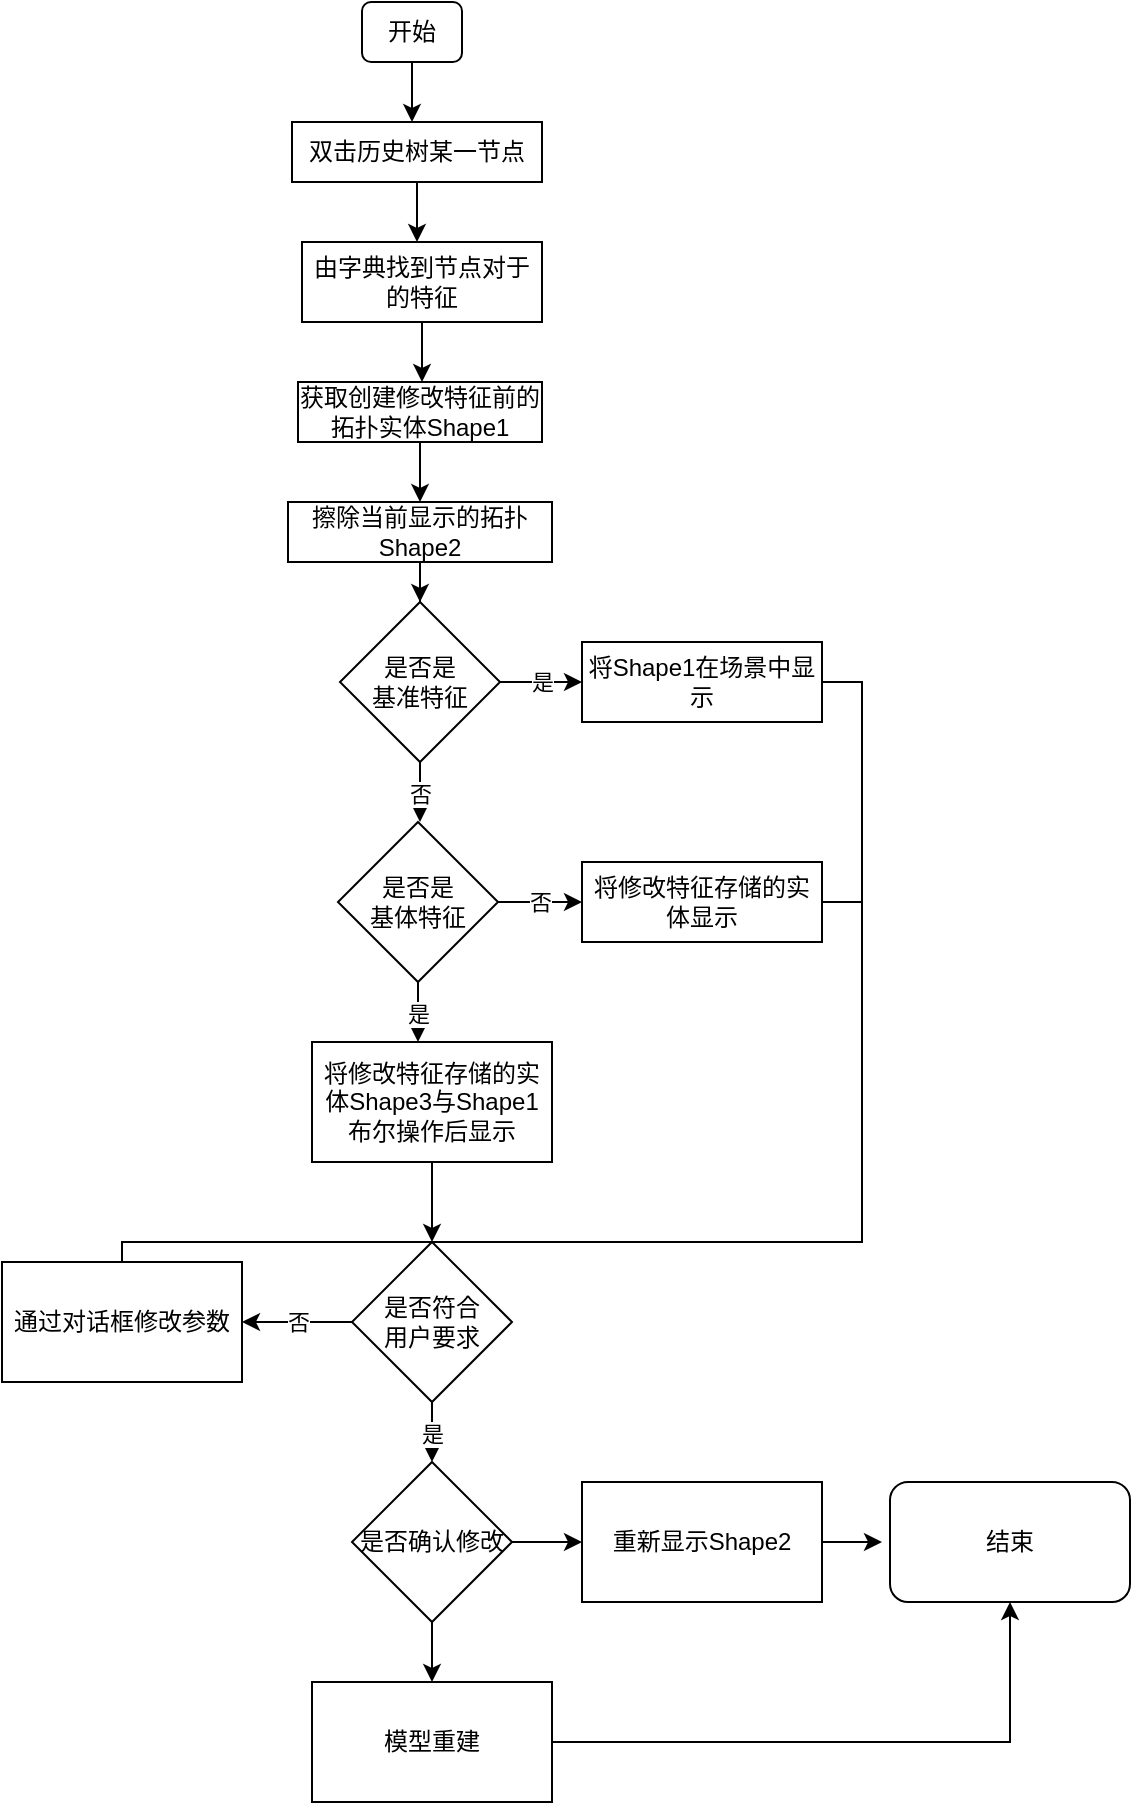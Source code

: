<mxfile version="21.0.6" type="github">
  <diagram name="第 1 页" id="IQUPoxUGQp5hp6mGDjeq">
    <mxGraphModel dx="2500" dy="885" grid="1" gridSize="10" guides="1" tooltips="1" connect="1" arrows="1" fold="1" page="1" pageScale="1" pageWidth="827" pageHeight="1169" math="0" shadow="0">
      <root>
        <mxCell id="0" />
        <mxCell id="1" parent="0" />
        <mxCell id="s2qasGXDU6sx1jrhp38d-2" style="edgeStyle=orthogonalEdgeStyle;rounded=0;orthogonalLoop=1;jettySize=auto;html=1;" edge="1" parent="1" source="s2qasGXDU6sx1jrhp38d-1">
          <mxGeometry relative="1" as="geometry">
            <mxPoint x="175" y="150" as="targetPoint" />
          </mxGeometry>
        </mxCell>
        <mxCell id="s2qasGXDU6sx1jrhp38d-1" value="开始" style="rounded=1;whiteSpace=wrap;html=1;" vertex="1" parent="1">
          <mxGeometry x="150" y="90" width="50" height="30" as="geometry" />
        </mxCell>
        <mxCell id="s2qasGXDU6sx1jrhp38d-4" style="edgeStyle=orthogonalEdgeStyle;rounded=0;orthogonalLoop=1;jettySize=auto;html=1;" edge="1" parent="1" source="s2qasGXDU6sx1jrhp38d-3">
          <mxGeometry relative="1" as="geometry">
            <mxPoint x="177.5" y="210" as="targetPoint" />
          </mxGeometry>
        </mxCell>
        <mxCell id="s2qasGXDU6sx1jrhp38d-3" value="双击历史树某一节点" style="rounded=0;whiteSpace=wrap;html=1;" vertex="1" parent="1">
          <mxGeometry x="115" y="150" width="125" height="30" as="geometry" />
        </mxCell>
        <mxCell id="s2qasGXDU6sx1jrhp38d-6" style="edgeStyle=orthogonalEdgeStyle;rounded=0;orthogonalLoop=1;jettySize=auto;html=1;" edge="1" parent="1" source="s2qasGXDU6sx1jrhp38d-5">
          <mxGeometry relative="1" as="geometry">
            <mxPoint x="180" y="280" as="targetPoint" />
          </mxGeometry>
        </mxCell>
        <mxCell id="s2qasGXDU6sx1jrhp38d-5" value="由字典找到节点对于的特征" style="rounded=0;whiteSpace=wrap;html=1;" vertex="1" parent="1">
          <mxGeometry x="120" y="210" width="120" height="40" as="geometry" />
        </mxCell>
        <mxCell id="s2qasGXDU6sx1jrhp38d-8" style="edgeStyle=orthogonalEdgeStyle;rounded=0;orthogonalLoop=1;jettySize=auto;html=1;" edge="1" parent="1" source="s2qasGXDU6sx1jrhp38d-7">
          <mxGeometry relative="1" as="geometry">
            <mxPoint x="179" y="340" as="targetPoint" />
          </mxGeometry>
        </mxCell>
        <mxCell id="s2qasGXDU6sx1jrhp38d-7" value="获取创建修改特征前的拓扑实体Shape1" style="rounded=0;whiteSpace=wrap;html=1;" vertex="1" parent="1">
          <mxGeometry x="118" y="280" width="122" height="30" as="geometry" />
        </mxCell>
        <mxCell id="s2qasGXDU6sx1jrhp38d-10" value="是" style="edgeStyle=orthogonalEdgeStyle;rounded=0;orthogonalLoop=1;jettySize=auto;html=1;exitX=1;exitY=0.5;exitDx=0;exitDy=0;entryX=0;entryY=0.5;entryDx=0;entryDy=0;" edge="1" parent="1" source="s2qasGXDU6sx1jrhp38d-9" target="s2qasGXDU6sx1jrhp38d-11">
          <mxGeometry relative="1" as="geometry">
            <mxPoint x="260" y="380" as="targetPoint" />
          </mxGeometry>
        </mxCell>
        <mxCell id="s2qasGXDU6sx1jrhp38d-15" value="否" style="edgeStyle=orthogonalEdgeStyle;rounded=0;orthogonalLoop=1;jettySize=auto;html=1;" edge="1" parent="1" source="s2qasGXDU6sx1jrhp38d-9">
          <mxGeometry relative="1" as="geometry">
            <mxPoint x="179" y="500" as="targetPoint" />
          </mxGeometry>
        </mxCell>
        <mxCell id="s2qasGXDU6sx1jrhp38d-9" value="是否是&lt;br&gt;基准特征" style="rhombus;whiteSpace=wrap;html=1;" vertex="1" parent="1">
          <mxGeometry x="139" y="390" width="80" height="80" as="geometry" />
        </mxCell>
        <mxCell id="s2qasGXDU6sx1jrhp38d-11" value="将Shape1在场景中显示" style="rounded=0;whiteSpace=wrap;html=1;" vertex="1" parent="1">
          <mxGeometry x="260" y="410" width="120" height="40" as="geometry" />
        </mxCell>
        <mxCell id="s2qasGXDU6sx1jrhp38d-12" style="edgeStyle=orthogonalEdgeStyle;rounded=0;orthogonalLoop=1;jettySize=auto;html=1;exitX=0.5;exitY=1;exitDx=0;exitDy=0;" edge="1" parent="1" source="s2qasGXDU6sx1jrhp38d-11" target="s2qasGXDU6sx1jrhp38d-11">
          <mxGeometry relative="1" as="geometry" />
        </mxCell>
        <mxCell id="s2qasGXDU6sx1jrhp38d-14" style="edgeStyle=orthogonalEdgeStyle;rounded=0;orthogonalLoop=1;jettySize=auto;html=1;entryX=0.5;entryY=0;entryDx=0;entryDy=0;" edge="1" parent="1" source="s2qasGXDU6sx1jrhp38d-13" target="s2qasGXDU6sx1jrhp38d-9">
          <mxGeometry relative="1" as="geometry" />
        </mxCell>
        <mxCell id="s2qasGXDU6sx1jrhp38d-13" value="擦除当前显示的拓扑Shape2" style="rounded=0;whiteSpace=wrap;html=1;" vertex="1" parent="1">
          <mxGeometry x="113" y="340" width="132" height="30" as="geometry" />
        </mxCell>
        <mxCell id="s2qasGXDU6sx1jrhp38d-17" value="是" style="edgeStyle=orthogonalEdgeStyle;rounded=0;orthogonalLoop=1;jettySize=auto;html=1;" edge="1" parent="1" source="s2qasGXDU6sx1jrhp38d-16">
          <mxGeometry relative="1" as="geometry">
            <mxPoint x="178" y="610" as="targetPoint" />
          </mxGeometry>
        </mxCell>
        <mxCell id="s2qasGXDU6sx1jrhp38d-19" value="否" style="edgeStyle=orthogonalEdgeStyle;rounded=0;orthogonalLoop=1;jettySize=auto;html=1;entryX=0;entryY=0.5;entryDx=0;entryDy=0;" edge="1" parent="1" source="s2qasGXDU6sx1jrhp38d-16" target="s2qasGXDU6sx1jrhp38d-20">
          <mxGeometry relative="1" as="geometry">
            <mxPoint x="250" y="540" as="targetPoint" />
          </mxGeometry>
        </mxCell>
        <mxCell id="s2qasGXDU6sx1jrhp38d-16" value="是否是&lt;br&gt;基体特征" style="rhombus;whiteSpace=wrap;html=1;" vertex="1" parent="1">
          <mxGeometry x="138" y="500" width="80" height="80" as="geometry" />
        </mxCell>
        <mxCell id="s2qasGXDU6sx1jrhp38d-18" value="将修改特征存储的实体Shape3与Shape1布尔操作后显示" style="rounded=0;whiteSpace=wrap;html=1;" vertex="1" parent="1">
          <mxGeometry x="125" y="610" width="120" height="60" as="geometry" />
        </mxCell>
        <mxCell id="s2qasGXDU6sx1jrhp38d-20" value="将修改特征存储的实体显示" style="rounded=0;whiteSpace=wrap;html=1;" vertex="1" parent="1">
          <mxGeometry x="260" y="520" width="120" height="40" as="geometry" />
        </mxCell>
        <mxCell id="s2qasGXDU6sx1jrhp38d-27" value="是" style="edgeStyle=orthogonalEdgeStyle;rounded=0;orthogonalLoop=1;jettySize=auto;html=1;" edge="1" parent="1" source="s2qasGXDU6sx1jrhp38d-22">
          <mxGeometry relative="1" as="geometry">
            <mxPoint x="185" y="820" as="targetPoint" />
          </mxGeometry>
        </mxCell>
        <mxCell id="s2qasGXDU6sx1jrhp38d-29" value="否" style="edgeStyle=orthogonalEdgeStyle;rounded=0;orthogonalLoop=1;jettySize=auto;html=1;exitX=0;exitY=0.5;exitDx=0;exitDy=0;" edge="1" parent="1" source="s2qasGXDU6sx1jrhp38d-22">
          <mxGeometry relative="1" as="geometry">
            <mxPoint x="90" y="750" as="targetPoint" />
          </mxGeometry>
        </mxCell>
        <mxCell id="s2qasGXDU6sx1jrhp38d-22" value="是否符合&lt;br&gt;用户要求" style="rhombus;whiteSpace=wrap;html=1;" vertex="1" parent="1">
          <mxGeometry x="145" y="710" width="80" height="80" as="geometry" />
        </mxCell>
        <mxCell id="s2qasGXDU6sx1jrhp38d-23" value="" style="endArrow=classic;html=1;rounded=0;exitX=0.5;exitY=1;exitDx=0;exitDy=0;entryX=0.5;entryY=0;entryDx=0;entryDy=0;" edge="1" parent="1" source="s2qasGXDU6sx1jrhp38d-18" target="s2qasGXDU6sx1jrhp38d-22">
          <mxGeometry width="50" height="50" relative="1" as="geometry">
            <mxPoint x="200" y="690" as="sourcePoint" />
            <mxPoint x="340" y="730" as="targetPoint" />
          </mxGeometry>
        </mxCell>
        <mxCell id="s2qasGXDU6sx1jrhp38d-25" value="" style="endArrow=none;html=1;rounded=0;exitX=1;exitY=0.5;exitDx=0;exitDy=0;" edge="1" parent="1" source="s2qasGXDU6sx1jrhp38d-20">
          <mxGeometry width="50" height="50" relative="1" as="geometry">
            <mxPoint x="460" y="620" as="sourcePoint" />
            <mxPoint x="400" y="540" as="targetPoint" />
          </mxGeometry>
        </mxCell>
        <mxCell id="s2qasGXDU6sx1jrhp38d-30" value="通过对话框修改参数" style="rounded=0;whiteSpace=wrap;html=1;" vertex="1" parent="1">
          <mxGeometry x="-30" y="720" width="120" height="60" as="geometry" />
        </mxCell>
        <mxCell id="s2qasGXDU6sx1jrhp38d-32" value="" style="endArrow=none;html=1;rounded=0;exitX=1;exitY=0.5;exitDx=0;exitDy=0;edgeStyle=orthogonalEdgeStyle;entryX=0.5;entryY=0;entryDx=0;entryDy=0;" edge="1" parent="1" source="s2qasGXDU6sx1jrhp38d-11" target="s2qasGXDU6sx1jrhp38d-22">
          <mxGeometry width="50" height="50" relative="1" as="geometry">
            <mxPoint x="470" y="580" as="sourcePoint" />
            <mxPoint x="410" y="720" as="targetPoint" />
            <Array as="points">
              <mxPoint x="400" y="430" />
              <mxPoint x="400" y="710" />
            </Array>
          </mxGeometry>
        </mxCell>
        <mxCell id="s2qasGXDU6sx1jrhp38d-33" value="" style="endArrow=none;html=1;rounded=0;exitX=0.5;exitY=0;exitDx=0;exitDy=0;edgeStyle=orthogonalEdgeStyle;entryX=0.5;entryY=0;entryDx=0;entryDy=0;" edge="1" parent="1" source="s2qasGXDU6sx1jrhp38d-30" target="s2qasGXDU6sx1jrhp38d-22">
          <mxGeometry width="50" height="50" relative="1" as="geometry">
            <mxPoint x="-80" y="700" as="sourcePoint" />
            <mxPoint x="130" y="690" as="targetPoint" />
            <Array as="points">
              <mxPoint x="30" y="710" />
            </Array>
          </mxGeometry>
        </mxCell>
        <mxCell id="s2qasGXDU6sx1jrhp38d-35" style="edgeStyle=orthogonalEdgeStyle;rounded=0;orthogonalLoop=1;jettySize=auto;html=1;" edge="1" parent="1" source="s2qasGXDU6sx1jrhp38d-34">
          <mxGeometry relative="1" as="geometry">
            <mxPoint x="260" y="860" as="targetPoint" />
          </mxGeometry>
        </mxCell>
        <mxCell id="s2qasGXDU6sx1jrhp38d-37" style="edgeStyle=orthogonalEdgeStyle;rounded=0;orthogonalLoop=1;jettySize=auto;html=1;" edge="1" parent="1" source="s2qasGXDU6sx1jrhp38d-34">
          <mxGeometry relative="1" as="geometry">
            <mxPoint x="185" y="930" as="targetPoint" />
          </mxGeometry>
        </mxCell>
        <mxCell id="s2qasGXDU6sx1jrhp38d-34" value="是否确认修改" style="rhombus;whiteSpace=wrap;html=1;" vertex="1" parent="1">
          <mxGeometry x="145" y="820" width="80" height="80" as="geometry" />
        </mxCell>
        <mxCell id="s2qasGXDU6sx1jrhp38d-39" style="edgeStyle=orthogonalEdgeStyle;rounded=0;orthogonalLoop=1;jettySize=auto;html=1;exitX=1;exitY=0.5;exitDx=0;exitDy=0;" edge="1" parent="1" source="s2qasGXDU6sx1jrhp38d-36">
          <mxGeometry relative="1" as="geometry">
            <mxPoint x="410" y="860" as="targetPoint" />
          </mxGeometry>
        </mxCell>
        <mxCell id="s2qasGXDU6sx1jrhp38d-36" value="重新显示Shape2" style="rounded=0;whiteSpace=wrap;html=1;" vertex="1" parent="1">
          <mxGeometry x="260" y="830" width="120" height="60" as="geometry" />
        </mxCell>
        <mxCell id="s2qasGXDU6sx1jrhp38d-41" style="edgeStyle=orthogonalEdgeStyle;rounded=0;orthogonalLoop=1;jettySize=auto;html=1;entryX=0.5;entryY=1;entryDx=0;entryDy=0;" edge="1" parent="1" source="s2qasGXDU6sx1jrhp38d-38" target="s2qasGXDU6sx1jrhp38d-40">
          <mxGeometry relative="1" as="geometry" />
        </mxCell>
        <mxCell id="s2qasGXDU6sx1jrhp38d-38" value="模型重建" style="rounded=0;whiteSpace=wrap;html=1;" vertex="1" parent="1">
          <mxGeometry x="125" y="930" width="120" height="60" as="geometry" />
        </mxCell>
        <mxCell id="s2qasGXDU6sx1jrhp38d-40" value="结束" style="rounded=1;whiteSpace=wrap;html=1;" vertex="1" parent="1">
          <mxGeometry x="414" y="830" width="120" height="60" as="geometry" />
        </mxCell>
      </root>
    </mxGraphModel>
  </diagram>
</mxfile>
